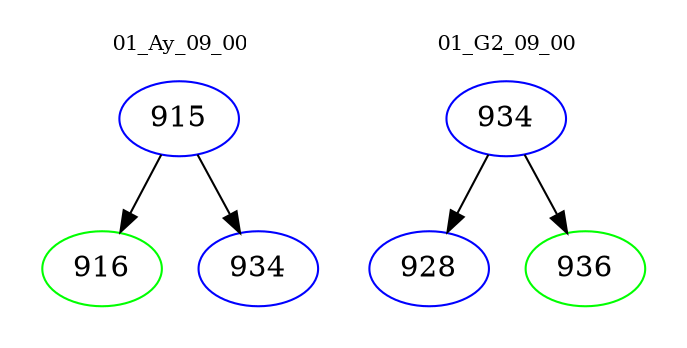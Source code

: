 digraph{
subgraph cluster_0 {
color = white
label = "01_Ay_09_00";
fontsize=10;
T0_915 [label="915", color="blue"]
T0_915 -> T0_916 [color="black"]
T0_916 [label="916", color="green"]
T0_915 -> T0_934 [color="black"]
T0_934 [label="934", color="blue"]
}
subgraph cluster_1 {
color = white
label = "01_G2_09_00";
fontsize=10;
T1_934 [label="934", color="blue"]
T1_934 -> T1_928 [color="black"]
T1_928 [label="928", color="blue"]
T1_934 -> T1_936 [color="black"]
T1_936 [label="936", color="green"]
}
}
